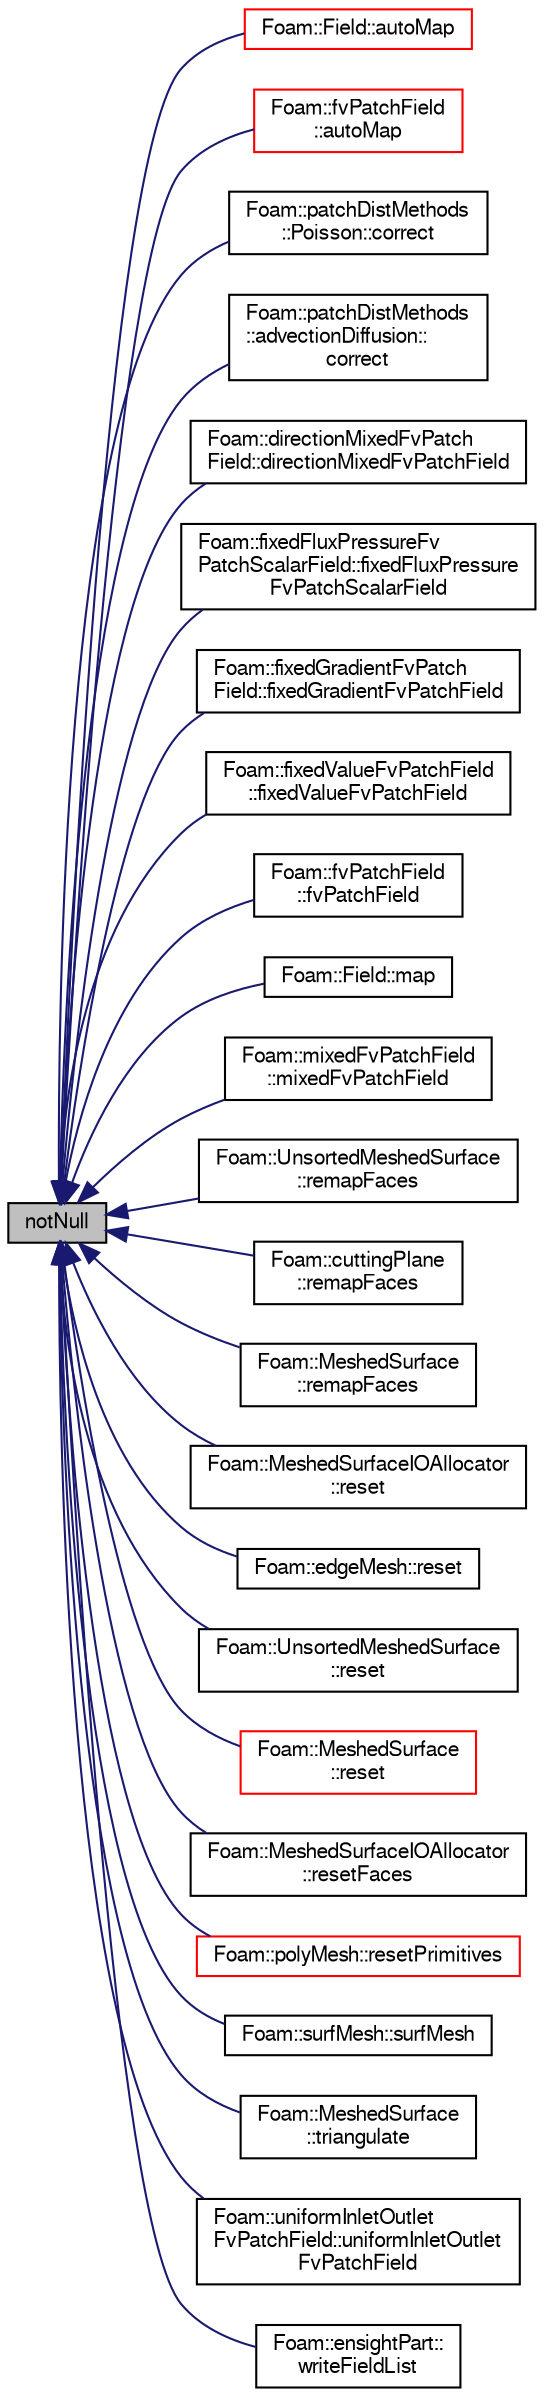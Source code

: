 digraph "notNull"
{
  bgcolor="transparent";
  edge [fontname="FreeSans",fontsize="10",labelfontname="FreeSans",labelfontsize="10"];
  node [fontname="FreeSans",fontsize="10",shape=record];
  rankdir="LR";
  Node1 [label="notNull",height=0.2,width=0.4,color="black", fillcolor="grey75", style="filled" fontcolor="black"];
  Node1 -> Node2 [dir="back",color="midnightblue",fontsize="10",style="solid",fontname="FreeSans"];
  Node2 [label="Foam::Field::autoMap",height=0.2,width=0.4,color="red",URL="$a00733.html#ad0217d852e72a5f1434582bed9e52a43",tooltip="Map from self. "];
  Node1 -> Node3 [dir="back",color="midnightblue",fontsize="10",style="solid",fontname="FreeSans"];
  Node3 [label="Foam::fvPatchField\l::autoMap",height=0.2,width=0.4,color="red",URL="$a00861.html#a0ab0c43ce90d756c88dd81e3d0a9eef5",tooltip="Map (and resize as needed) from self given a mapping object. "];
  Node1 -> Node4 [dir="back",color="midnightblue",fontsize="10",style="solid",fontname="FreeSans"];
  Node4 [label="Foam::patchDistMethods\l::Poisson::correct",height=0.2,width=0.4,color="black",URL="$a01851.html#a612bb420e07dbe61608dafebdebbaf8a",tooltip="Correct the given distance-to-patch and normal-to-patch fields. "];
  Node1 -> Node5 [dir="back",color="midnightblue",fontsize="10",style="solid",fontname="FreeSans"];
  Node5 [label="Foam::patchDistMethods\l::advectionDiffusion::\lcorrect",height=0.2,width=0.4,color="black",URL="$a00033.html#a612bb420e07dbe61608dafebdebbaf8a",tooltip="Correct the given distance-to-patch and normal-to-patch fields. "];
  Node1 -> Node6 [dir="back",color="midnightblue",fontsize="10",style="solid",fontname="FreeSans"];
  Node6 [label="Foam::directionMixedFvPatch\lField::directionMixedFvPatchField",height=0.2,width=0.4,color="black",URL="$a00521.html#ad8ec3d5fbfdb19c5a782a361347e9f25",tooltip="Construct by mapping given directionMixedFvPatchField onto. "];
  Node1 -> Node7 [dir="back",color="midnightblue",fontsize="10",style="solid",fontname="FreeSans"];
  Node7 [label="Foam::fixedFluxPressureFv\lPatchScalarField::fixedFluxPressure\lFvPatchScalarField",height=0.2,width=0.4,color="black",URL="$a00797.html#aa5dc39f916dc4402d91b88d35aa722ca",tooltip="Construct by mapping given fixedFluxPressureFvPatchScalarField onto. "];
  Node1 -> Node8 [dir="back",color="midnightblue",fontsize="10",style="solid",fontname="FreeSans"];
  Node8 [label="Foam::fixedGradientFvPatch\lField::fixedGradientFvPatchField",height=0.2,width=0.4,color="black",URL="$a00798.html#a01cba32f3fd077cc07221d67fefefed7",tooltip="Construct by mapping the given fixedGradientFvPatchField. "];
  Node1 -> Node9 [dir="back",color="midnightblue",fontsize="10",style="solid",fontname="FreeSans"];
  Node9 [label="Foam::fixedValueFvPatchField\l::fixedValueFvPatchField",height=0.2,width=0.4,color="black",URL="$a00815.html#a4f2d833f3fcde3248b62cb8d329593a4",tooltip="Construct by mapping the given fixedValueFvPatchField&lt;Type&gt; "];
  Node1 -> Node10 [dir="back",color="midnightblue",fontsize="10",style="solid",fontname="FreeSans"];
  Node10 [label="Foam::fvPatchField\l::fvPatchField",height=0.2,width=0.4,color="black",URL="$a00861.html#a7c39ecc31bd247d5ee73a46902f520a6",tooltip="Construct by mapping the given fvPatchField onto a new patch. "];
  Node1 -> Node11 [dir="back",color="midnightblue",fontsize="10",style="solid",fontname="FreeSans"];
  Node11 [label="Foam::Field::map",height=0.2,width=0.4,color="black",URL="$a00733.html#aa85587f52f0e87a0343ed209ddb41940",tooltip="Map from the given field. "];
  Node1 -> Node12 [dir="back",color="midnightblue",fontsize="10",style="solid",fontname="FreeSans"];
  Node12 [label="Foam::mixedFvPatchField\l::mixedFvPatchField",height=0.2,width=0.4,color="black",URL="$a01471.html#ac46aaf15153853bcf3ff81bd5c9bcab1",tooltip="Construct by mapping the given mixedFvPatchField onto a new patch. "];
  Node1 -> Node13 [dir="back",color="midnightblue",fontsize="10",style="solid",fontname="FreeSans"];
  Node13 [label="Foam::UnsortedMeshedSurface\l::remapFaces",height=0.2,width=0.4,color="black",URL="$a02685.html#ac15d32161096e3b5c83b0a0dee739b65",tooltip="Set new zones from faceMap. "];
  Node1 -> Node14 [dir="back",color="midnightblue",fontsize="10",style="solid",fontname="FreeSans"];
  Node14 [label="Foam::cuttingPlane\l::remapFaces",height=0.2,width=0.4,color="black",URL="$a00430.html#ac15d32161096e3b5c83b0a0dee739b65",tooltip="Remap action on triangulation or cleanup. "];
  Node1 -> Node15 [dir="back",color="midnightblue",fontsize="10",style="solid",fontname="FreeSans"];
  Node15 [label="Foam::MeshedSurface\l::remapFaces",height=0.2,width=0.4,color="black",URL="$a01422.html#ac15d32161096e3b5c83b0a0dee739b65",tooltip="Set new zones from faceMap. "];
  Node1 -> Node16 [dir="back",color="midnightblue",fontsize="10",style="solid",fontname="FreeSans"];
  Node16 [label="Foam::MeshedSurfaceIOAllocator\l::reset",height=0.2,width=0.4,color="black",URL="$a01423.html#a842a098d8cca88c47805764884aaff61",tooltip="Reset primitive data (points, faces and zones) "];
  Node1 -> Node17 [dir="back",color="midnightblue",fontsize="10",style="solid",fontname="FreeSans"];
  Node17 [label="Foam::edgeMesh::reset",height=0.2,width=0.4,color="black",URL="$a00595.html#aae05df3bda82afbcfd4d017d1d6eee50",tooltip="Reset primitive data (points, edges) "];
  Node1 -> Node18 [dir="back",color="midnightblue",fontsize="10",style="solid",fontname="FreeSans"];
  Node18 [label="Foam::UnsortedMeshedSurface\l::reset",height=0.2,width=0.4,color="black",URL="$a02685.html#a647d7ea5042b93e16179dd2d4079447d",tooltip="Transfer components (points, faces, zone ids). "];
  Node1 -> Node19 [dir="back",color="midnightblue",fontsize="10",style="solid",fontname="FreeSans"];
  Node19 [label="Foam::MeshedSurface\l::reset",height=0.2,width=0.4,color="red",URL="$a01422.html#a7fec4f956cda53a023535879d7aa7c7c",tooltip="Reset primitive data (points, faces and zones) "];
  Node1 -> Node20 [dir="back",color="midnightblue",fontsize="10",style="solid",fontname="FreeSans"];
  Node20 [label="Foam::MeshedSurfaceIOAllocator\l::resetFaces",height=0.2,width=0.4,color="black",URL="$a01423.html#ab6b2f2c32db1610eaab84b8ba453d956",tooltip="Reset primitive data (points, faces and zones) "];
  Node1 -> Node21 [dir="back",color="midnightblue",fontsize="10",style="solid",fontname="FreeSans"];
  Node21 [label="Foam::polyMesh::resetPrimitives",height=0.2,width=0.4,color="red",URL="$a01861.html#a60311eae7150c7ce0566c76ca5a65651",tooltip="Reset mesh primitive data. Assumes all patch info correct. "];
  Node1 -> Node22 [dir="back",color="midnightblue",fontsize="10",style="solid",fontname="FreeSans"];
  Node22 [label="Foam::surfMesh::surfMesh",height=0.2,width=0.4,color="black",URL="$a02436.html#a5a879c772be6f7e4fd295b424058621e",tooltip="Construct copy/move from MeshedSurface. "];
  Node1 -> Node23 [dir="back",color="midnightblue",fontsize="10",style="solid",fontname="FreeSans"];
  Node23 [label="Foam::MeshedSurface\l::triangulate",height=0.2,width=0.4,color="black",URL="$a01422.html#ab8d32c1bc9e030a0f792cce93813f0cc",tooltip="Triangulate in-place, returning the number of triangles added. "];
  Node1 -> Node24 [dir="back",color="midnightblue",fontsize="10",style="solid",fontname="FreeSans"];
  Node24 [label="Foam::uniformInletOutlet\lFvPatchField::uniformInletOutlet\lFvPatchField",height=0.2,width=0.4,color="black",URL="$a02675.html#ae430c45987a573253683ae69df4b56b3",tooltip="Construct by mapping given uniformInletOutletFvPatchField. "];
  Node1 -> Node25 [dir="back",color="midnightblue",fontsize="10",style="solid",fontname="FreeSans"];
  Node25 [label="Foam::ensightPart::\lwriteFieldList",height=0.2,width=0.4,color="black",URL="$a00625.html#adf6d13809bc2a419083385da63a9b693",tooltip="Write a scalar field for idList. "];
}
